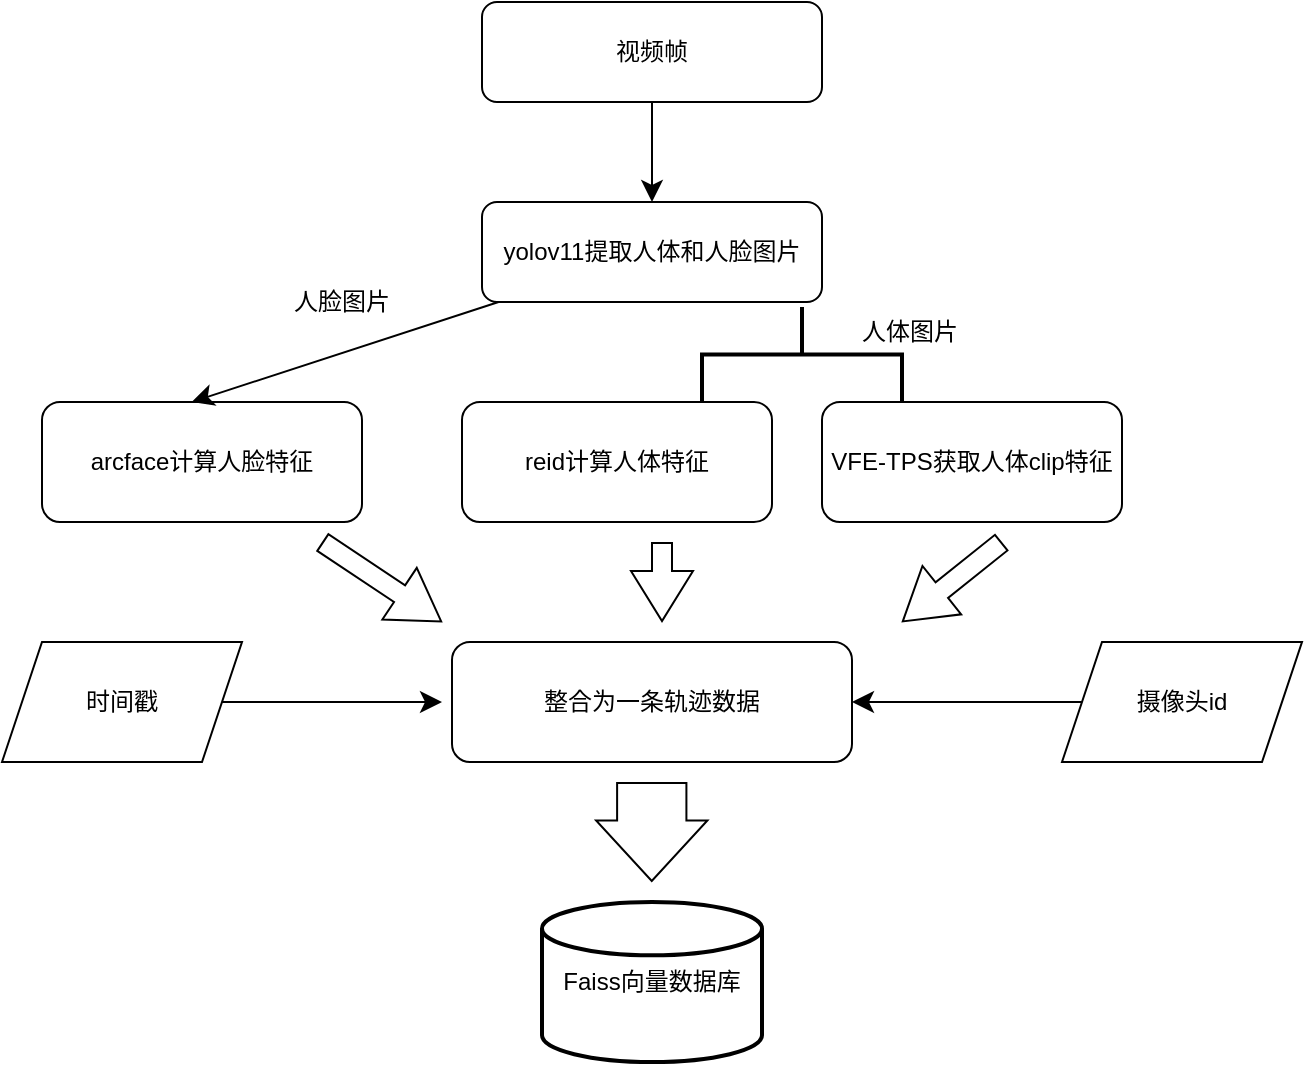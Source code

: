 <mxfile version="26.2.9">
  <diagram name="第 1 页" id="ljm1l8AxHi2tK6NgdWRJ">
    <mxGraphModel dx="2407" dy="1191" grid="1" gridSize="10" guides="1" tooltips="1" connect="1" arrows="1" fold="1" page="0" pageScale="1" pageWidth="827" pageHeight="1169" math="0" shadow="0">
      <root>
        <mxCell id="0" />
        <mxCell id="1" parent="0" />
        <mxCell id="_LIMwHvcYpEE9VmflvDN-14" style="edgeStyle=none;curved=1;rounded=0;orthogonalLoop=1;jettySize=auto;html=1;entryX=0.5;entryY=0;entryDx=0;entryDy=0;fontSize=12;startSize=8;endSize=8;" edge="1" parent="1" source="_LIMwHvcYpEE9VmflvDN-2" target="_LIMwHvcYpEE9VmflvDN-3">
          <mxGeometry relative="1" as="geometry" />
        </mxCell>
        <mxCell id="_LIMwHvcYpEE9VmflvDN-2" value="视频帧" style="rounded=1;whiteSpace=wrap;html=1;" vertex="1" parent="1">
          <mxGeometry x="-570" y="-20" width="170" height="50" as="geometry" />
        </mxCell>
        <mxCell id="_LIMwHvcYpEE9VmflvDN-3" value="yolov11提取人体和人脸图片" style="rounded=1;whiteSpace=wrap;html=1;" vertex="1" parent="1">
          <mxGeometry x="-570" y="80" width="170" height="50" as="geometry" />
        </mxCell>
        <mxCell id="_LIMwHvcYpEE9VmflvDN-4" value="arcface计算人脸特征" style="rounded=1;whiteSpace=wrap;html=1;" vertex="1" parent="1">
          <mxGeometry x="-790" y="180" width="160" height="60" as="geometry" />
        </mxCell>
        <mxCell id="_LIMwHvcYpEE9VmflvDN-7" value="reid计算人体特征" style="rounded=1;whiteSpace=wrap;html=1;" vertex="1" parent="1">
          <mxGeometry x="-580" y="180" width="155" height="60" as="geometry" />
        </mxCell>
        <mxCell id="_LIMwHvcYpEE9VmflvDN-8" value="VFE-TPS获取人体clip特征" style="rounded=1;whiteSpace=wrap;html=1;" vertex="1" parent="1">
          <mxGeometry x="-400" y="180" width="150" height="60" as="geometry" />
        </mxCell>
        <mxCell id="_LIMwHvcYpEE9VmflvDN-9" value="整合为一条轨迹数据" style="rounded=1;whiteSpace=wrap;html=1;" vertex="1" parent="1">
          <mxGeometry x="-585" y="300" width="200" height="60" as="geometry" />
        </mxCell>
        <mxCell id="_LIMwHvcYpEE9VmflvDN-21" style="edgeStyle=none;curved=1;rounded=0;orthogonalLoop=1;jettySize=auto;html=1;fontSize=12;startSize=8;endSize=8;" edge="1" parent="1" source="_LIMwHvcYpEE9VmflvDN-16">
          <mxGeometry relative="1" as="geometry">
            <mxPoint x="-590" y="330" as="targetPoint" />
          </mxGeometry>
        </mxCell>
        <mxCell id="_LIMwHvcYpEE9VmflvDN-16" value="时间戳" style="shape=parallelogram;perimeter=parallelogramPerimeter;whiteSpace=wrap;html=1;fixedSize=1;" vertex="1" parent="1">
          <mxGeometry x="-810" y="300" width="120" height="60" as="geometry" />
        </mxCell>
        <mxCell id="_LIMwHvcYpEE9VmflvDN-22" style="edgeStyle=none;curved=1;rounded=0;orthogonalLoop=1;jettySize=auto;html=1;fontSize=12;startSize=8;endSize=8;" edge="1" parent="1" source="_LIMwHvcYpEE9VmflvDN-17" target="_LIMwHvcYpEE9VmflvDN-9">
          <mxGeometry relative="1" as="geometry" />
        </mxCell>
        <mxCell id="_LIMwHvcYpEE9VmflvDN-17" value="摄像头id" style="shape=parallelogram;perimeter=parallelogramPerimeter;whiteSpace=wrap;html=1;fixedSize=1;" vertex="1" parent="1">
          <mxGeometry x="-280" y="300" width="120" height="60" as="geometry" />
        </mxCell>
        <mxCell id="_LIMwHvcYpEE9VmflvDN-18" value="" style="shape=flexArrow;endArrow=classic;html=1;rounded=0;fontSize=12;startSize=8;endSize=8;curved=1;" edge="1" parent="1">
          <mxGeometry width="50" height="50" relative="1" as="geometry">
            <mxPoint x="-650" y="250" as="sourcePoint" />
            <mxPoint x="-590" y="290" as="targetPoint" />
          </mxGeometry>
        </mxCell>
        <mxCell id="_LIMwHvcYpEE9VmflvDN-19" value="" style="shape=flexArrow;endArrow=classic;html=1;rounded=0;fontSize=12;startSize=8;endSize=8;curved=1;" edge="1" parent="1">
          <mxGeometry width="50" height="50" relative="1" as="geometry">
            <mxPoint x="-480" y="250" as="sourcePoint" />
            <mxPoint x="-480" y="290" as="targetPoint" />
          </mxGeometry>
        </mxCell>
        <mxCell id="_LIMwHvcYpEE9VmflvDN-20" value="" style="shape=flexArrow;endArrow=classic;html=1;rounded=0;fontSize=12;startSize=8;endSize=8;curved=1;" edge="1" parent="1">
          <mxGeometry width="50" height="50" relative="1" as="geometry">
            <mxPoint x="-310" y="250" as="sourcePoint" />
            <mxPoint x="-360" y="290" as="targetPoint" />
          </mxGeometry>
        </mxCell>
        <mxCell id="_LIMwHvcYpEE9VmflvDN-23" value="" style="shape=flexArrow;endArrow=classic;html=1;rounded=0;fontSize=12;startSize=8;endSize=9.758;curved=1;width=34.651;" edge="1" parent="1">
          <mxGeometry width="50" height="50" relative="1" as="geometry">
            <mxPoint x="-485.12" y="370" as="sourcePoint" />
            <mxPoint x="-485.12" y="420" as="targetPoint" />
          </mxGeometry>
        </mxCell>
        <mxCell id="_LIMwHvcYpEE9VmflvDN-28" value="人脸图片" style="text;html=1;align=center;verticalAlign=middle;whiteSpace=wrap;rounded=0;" vertex="1" parent="1">
          <mxGeometry x="-670" y="120" width="60" height="20" as="geometry" />
        </mxCell>
        <mxCell id="_LIMwHvcYpEE9VmflvDN-32" value="" style="strokeWidth=2;html=1;shape=mxgraph.flowchart.annotation_2;align=left;labelPosition=right;pointerEvents=1;rotation=90;" vertex="1" parent="1">
          <mxGeometry x="-433.75" y="106.25" width="47.5" height="100" as="geometry" />
        </mxCell>
        <mxCell id="_LIMwHvcYpEE9VmflvDN-34" style="edgeStyle=none;curved=1;rounded=0;orthogonalLoop=1;jettySize=auto;html=1;entryX=0.468;entryY=0;entryDx=0;entryDy=0;entryPerimeter=0;fontSize=12;startSize=8;endSize=8;" edge="1" parent="1" source="_LIMwHvcYpEE9VmflvDN-3" target="_LIMwHvcYpEE9VmflvDN-4">
          <mxGeometry relative="1" as="geometry" />
        </mxCell>
        <mxCell id="_LIMwHvcYpEE9VmflvDN-35" value="人体图片" style="text;html=1;align=center;verticalAlign=middle;whiteSpace=wrap;rounded=0;" vertex="1" parent="1">
          <mxGeometry x="-386.25" y="130" width="60" height="30" as="geometry" />
        </mxCell>
        <mxCell id="_LIMwHvcYpEE9VmflvDN-36" value="Faiss向量数据库" style="strokeWidth=2;html=1;shape=mxgraph.flowchart.database;whiteSpace=wrap;" vertex="1" parent="1">
          <mxGeometry x="-540" y="430" width="110" height="80" as="geometry" />
        </mxCell>
      </root>
    </mxGraphModel>
  </diagram>
</mxfile>
